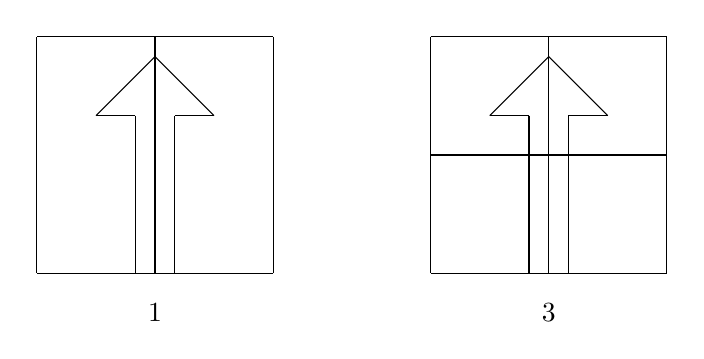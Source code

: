 \begin{tikzpicture}
	\begin{pgfonlayer}{nodelayer}
		\node [style=none] (4) at (3, -1.5) {};
		\node [style=none] (7) at (3, 1.5) {};
		\node [style=none] (8) at (6, 1.5) {};
		\node [style=none] (9) at (6, -1.5) {};
		\node [style=none] (10) at (4.5, -1.5) {};
		\node [style=none] (11) at (4.5, 1.5) {};
		\node [style=none] (12) at (4.5, -2) {1};
		\node [style=none] (22) at (8, 1.5) {};
		\node [style=none] (23) at (8, -1.5) {};
		\node [style=none] (24) at (11, -1.5) {};
		\node [style=none] (25) at (11, 1.5) {};
		\node [style=none] (26) at (9.5, 1.5) {};
		\node [style=none] (27) at (11, 0) {};
		\node [style=none] (28) at (9.5, -1.5) {};
		\node [style=none] (29) at (8, 0) {};
		\node [style=none] (30) at (9.5, -2) {3};
		\node [style=none] (31) at (4.25, -1.5) {};
		\node [style=none] (32) at (4.75, -1.5) {};
		\node [style=none] (33) at (4.75, 0.5) {};
		\node [style=none] (34) at (5.25, 0.5) {};
		\node [style=none] (35) at (4.5, 1.25) {};
		\node [style=none] (36) at (4.25, 0.5) {};
		\node [style=none] (37) at (3.75, 0.5) {};
		\node [style=none] (38) at (9.25, -1.5) {};
		\node [style=none] (39) at (9.75, -1.5) {};
		\node [style=none] (40) at (9.25, 0.5) {};
		\node [style=none] (41) at (9.75, 0.5) {};
		\node [style=none] (42) at (8.75, 0.5) {};
		\node [style=none] (43) at (10.25, 0.5) {};
		\node [style=none] (44) at (9.5, 1.25) {};
	\end{pgfonlayer}
	\begin{pgfonlayer}{edgelayer}
		\draw (9.center) to (4.center);
		\draw (7.center) to (4.center);
		\draw (9.center) to (8.center);
		\draw (8.center) to (7.center);
		\draw (10.center) to (11.center);
		\draw (25.center) to (24.center);
		\draw (24.center) to (23.center);
		\draw (23.center) to (22.center);
		\draw (22.center) to (25.center);
		\draw (29.center) to (27.center);
		\draw (26.center) to (28.center);
		\draw (32.center) to (33.center);
		\draw (33.center) to (34.center);
		\draw (35.center) to (34.center);
		\draw (31.center) to (36.center);
		\draw (36.center) to (37.center);
		\draw (37.center) to (35.center);
		\draw (40.center) to (38.center);
		\draw (39.center) to (41.center);
		\draw (44.center) to (43.center);
		\draw (42.center) to (44.center);
		\draw (40.center) to (42.center);
		\draw (43.center) to (41.center);
		\draw (43.center) to (41.center);
	\end{pgfonlayer}
\end{tikzpicture}
